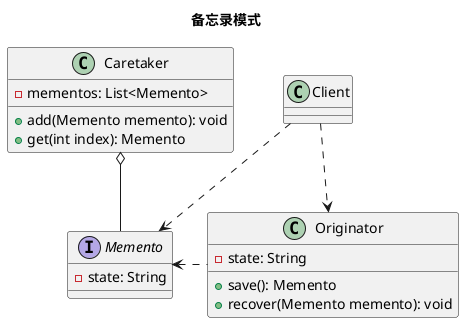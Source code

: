 @startuml

title 备忘录模式

interface Memento {
    - state: String
}

class Caretaker {
    - mementos: List<Memento>
    + add(Memento memento): void
    + get(int index): Memento
}

Caretaker o-- Memento

class Originator {
    - state: String
    + save(): Memento
    + recover(Memento memento): void
}
Originator .left.> Memento

class Client

Client ..> Originator
Client ..> Memento

@enduml